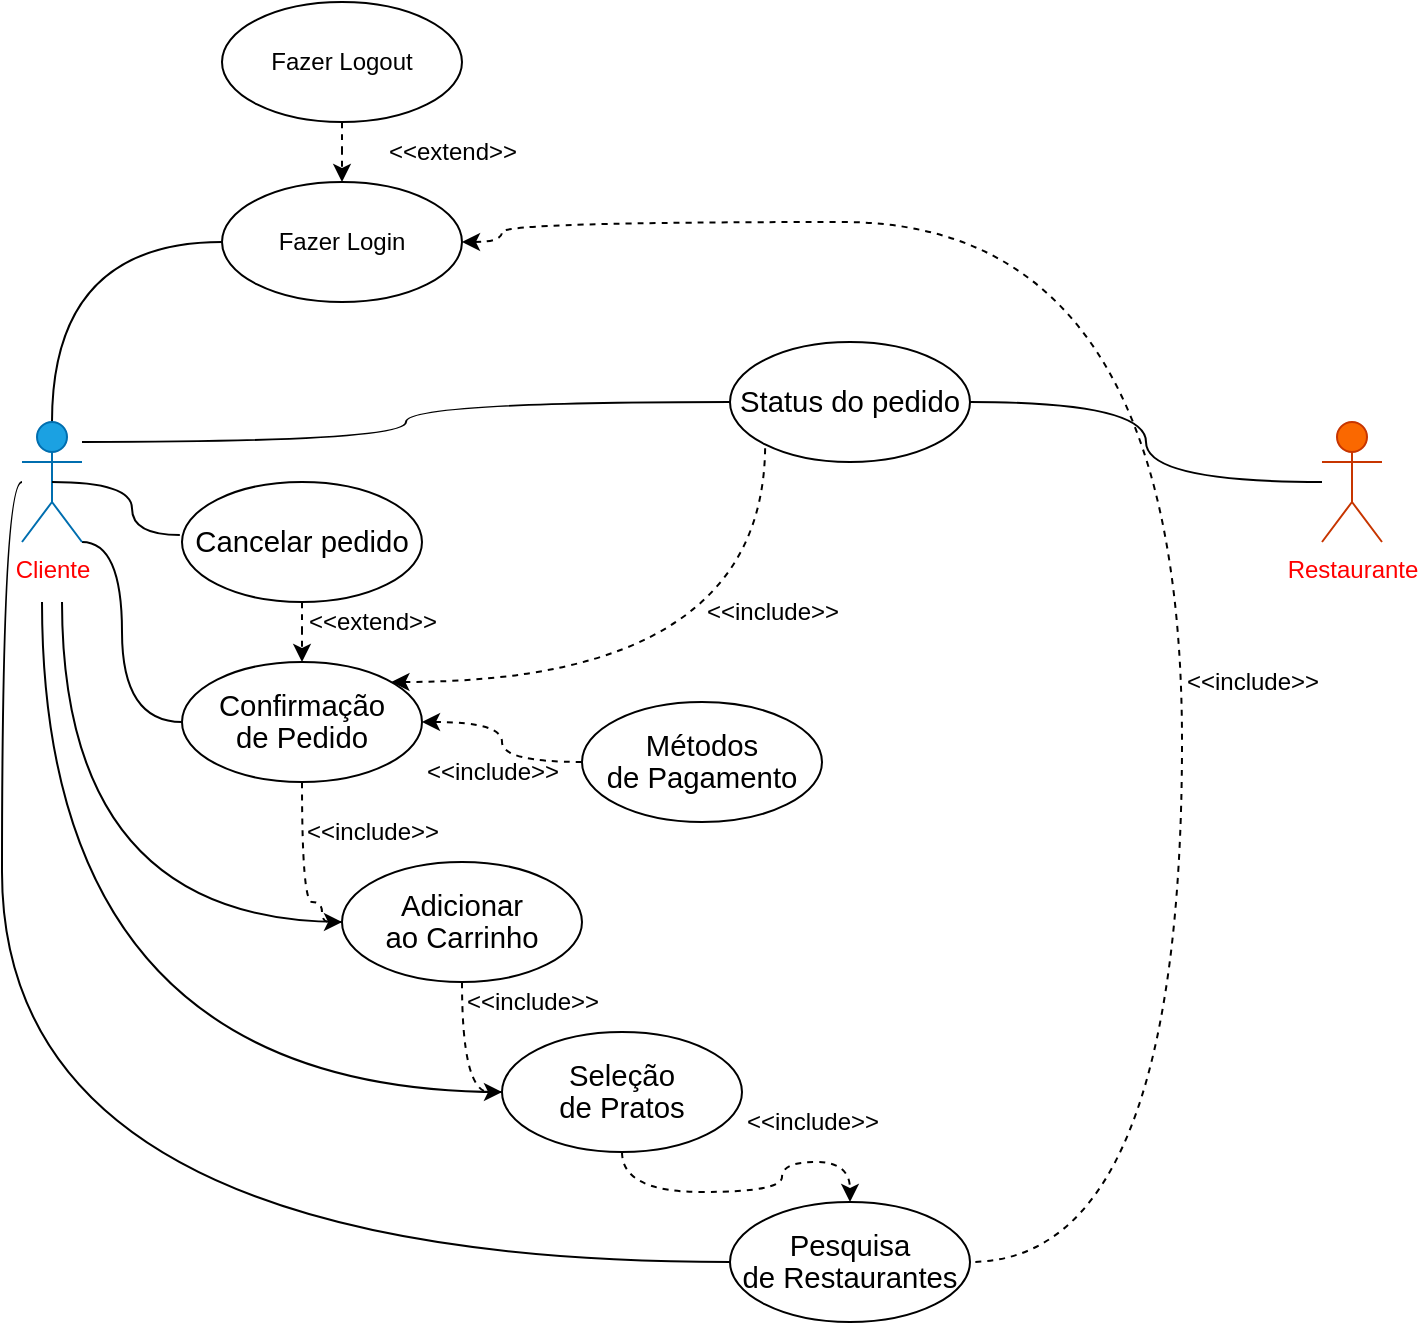 <mxfile version="24.7.7">
  <diagram name="Página-1" id="fPrrvBLSg816ISwX2nPJ">
    <mxGraphModel dx="1167" dy="580" grid="1" gridSize="10" guides="1" tooltips="1" connect="1" arrows="1" fold="1" page="1" pageScale="1" pageWidth="827" pageHeight="1169" math="0" shadow="0">
      <root>
        <mxCell id="0" />
        <mxCell id="1" parent="0" />
        <mxCell id="TBgpf6xLXWiFVV_icRjM-26" style="edgeStyle=orthogonalEdgeStyle;rounded=0;orthogonalLoop=1;jettySize=auto;html=1;entryX=0;entryY=0.5;entryDx=0;entryDy=0;curved=1;endArrow=none;endFill=0;" edge="1" parent="1" source="TBgpf6xLXWiFVV_icRjM-2" target="TBgpf6xLXWiFVV_icRjM-13">
          <mxGeometry relative="1" as="geometry">
            <Array as="points">
              <mxPoint x="170" y="280" />
              <mxPoint x="170" y="370" />
            </Array>
          </mxGeometry>
        </mxCell>
        <mxCell id="TBgpf6xLXWiFVV_icRjM-29" style="edgeStyle=orthogonalEdgeStyle;rounded=0;orthogonalLoop=1;jettySize=auto;html=1;entryX=0;entryY=0.5;entryDx=0;entryDy=0;curved=1;endArrow=none;endFill=0;" edge="1" parent="1" target="TBgpf6xLXWiFVV_icRjM-11">
          <mxGeometry relative="1" as="geometry">
            <mxPoint x="140" y="310" as="sourcePoint" />
            <Array as="points">
              <mxPoint x="140" y="470" />
            </Array>
          </mxGeometry>
        </mxCell>
        <mxCell id="TBgpf6xLXWiFVV_icRjM-30" style="edgeStyle=orthogonalEdgeStyle;rounded=0;orthogonalLoop=1;jettySize=auto;html=1;entryX=0;entryY=0.5;entryDx=0;entryDy=0;curved=1;endArrow=none;endFill=0;" edge="1" parent="1" target="TBgpf6xLXWiFVV_icRjM-10">
          <mxGeometry relative="1" as="geometry">
            <mxPoint x="130" y="310" as="sourcePoint" />
            <Array as="points">
              <mxPoint x="130" y="555" />
            </Array>
          </mxGeometry>
        </mxCell>
        <mxCell id="TBgpf6xLXWiFVV_icRjM-31" style="edgeStyle=orthogonalEdgeStyle;rounded=0;orthogonalLoop=1;jettySize=auto;html=1;entryX=0;entryY=0.5;entryDx=0;entryDy=0;curved=1;endArrow=none;endFill=0;" edge="1" parent="1" source="TBgpf6xLXWiFVV_icRjM-2" target="TBgpf6xLXWiFVV_icRjM-9">
          <mxGeometry relative="1" as="geometry">
            <Array as="points">
              <mxPoint x="110" y="250" />
              <mxPoint x="110" y="640" />
            </Array>
          </mxGeometry>
        </mxCell>
        <mxCell id="TBgpf6xLXWiFVV_icRjM-32" style="edgeStyle=orthogonalEdgeStyle;rounded=0;orthogonalLoop=1;jettySize=auto;html=1;entryX=0;entryY=0.5;entryDx=0;entryDy=0;curved=1;endArrow=none;endFill=0;" edge="1" parent="1" source="TBgpf6xLXWiFVV_icRjM-2" target="TBgpf6xLXWiFVV_icRjM-6">
          <mxGeometry relative="1" as="geometry">
            <Array as="points">
              <mxPoint x="135" y="130" />
            </Array>
          </mxGeometry>
        </mxCell>
        <mxCell id="TBgpf6xLXWiFVV_icRjM-33" style="edgeStyle=orthogonalEdgeStyle;rounded=0;orthogonalLoop=1;jettySize=auto;html=1;entryX=0;entryY=0.5;entryDx=0;entryDy=0;curved=1;endArrow=none;endFill=0;" edge="1" parent="1" source="TBgpf6xLXWiFVV_icRjM-2" target="TBgpf6xLXWiFVV_icRjM-14">
          <mxGeometry relative="1" as="geometry">
            <Array as="points">
              <mxPoint x="312" y="230" />
              <mxPoint x="312" y="210" />
            </Array>
          </mxGeometry>
        </mxCell>
        <mxCell id="TBgpf6xLXWiFVV_icRjM-2" value="&lt;font color=&quot;#ff0000&quot;&gt;Cliente&lt;/font&gt;" style="shape=umlActor;verticalLabelPosition=bottom;verticalAlign=top;html=1;fillColor=#1ba1e2;fontColor=#ffffff;strokeColor=#006EAF;" vertex="1" parent="1">
          <mxGeometry x="120" y="220" width="30" height="60" as="geometry" />
        </mxCell>
        <mxCell id="TBgpf6xLXWiFVV_icRjM-3" value="&lt;font color=&quot;#ff0000&quot;&gt;Restaurante&lt;/font&gt;" style="shape=umlActor;verticalLabelPosition=bottom;verticalAlign=top;html=1;fillColor=#fa6800;fontColor=#000000;strokeColor=#C73500;" vertex="1" parent="1">
          <mxGeometry x="770" y="220" width="30" height="60" as="geometry" />
        </mxCell>
        <mxCell id="TBgpf6xLXWiFVV_icRjM-6" value="Fazer Login" style="ellipse;whiteSpace=wrap;html=1;" vertex="1" parent="1">
          <mxGeometry x="220" y="100" width="120" height="60" as="geometry" />
        </mxCell>
        <mxCell id="TBgpf6xLXWiFVV_icRjM-19" style="edgeStyle=orthogonalEdgeStyle;rounded=0;orthogonalLoop=1;jettySize=auto;html=1;entryX=1;entryY=0.5;entryDx=0;entryDy=0;dashed=1;endArrow=none;endFill=0;curved=1;exitX=1;exitY=0.5;exitDx=0;exitDy=0;startArrow=classic;startFill=1;" edge="1" parent="1" source="TBgpf6xLXWiFVV_icRjM-6" target="TBgpf6xLXWiFVV_icRjM-9">
          <mxGeometry relative="1" as="geometry">
            <Array as="points">
              <mxPoint x="360" y="130" />
              <mxPoint x="360" y="120" />
              <mxPoint x="700" y="120" />
              <mxPoint x="700" y="640" />
            </Array>
          </mxGeometry>
        </mxCell>
        <mxCell id="TBgpf6xLXWiFVV_icRjM-24" style="edgeStyle=orthogonalEdgeStyle;rounded=0;orthogonalLoop=1;jettySize=auto;html=1;entryX=0.5;entryY=0;entryDx=0;entryDy=0;curved=1;dashed=1;endArrow=classic;endFill=1;" edge="1" parent="1" source="TBgpf6xLXWiFVV_icRjM-8" target="TBgpf6xLXWiFVV_icRjM-6">
          <mxGeometry relative="1" as="geometry" />
        </mxCell>
        <mxCell id="TBgpf6xLXWiFVV_icRjM-8" value="Fazer Logout" style="ellipse;whiteSpace=wrap;html=1;" vertex="1" parent="1">
          <mxGeometry x="220" y="10" width="120" height="60" as="geometry" />
        </mxCell>
        <mxCell id="TBgpf6xLXWiFVV_icRjM-9" value="&lt;span style=&quot;font-size:11.0pt;line-height:107%;&lt;br/&gt;font-family:&amp;quot;Calibri&amp;quot;,sans-serif;mso-ascii-theme-font:minor-latin;mso-fareast-font-family:&lt;br/&gt;Calibri;mso-fareast-theme-font:minor-latin;mso-hansi-theme-font:minor-latin;&lt;br/&gt;mso-bidi-font-family:&amp;quot;Times New Roman&amp;quot;;mso-bidi-theme-font:minor-bidi;&lt;br/&gt;mso-ansi-language:PT-BR;mso-fareast-language:EN-US;mso-bidi-language:AR-SA&quot;&gt;Pesquisa&lt;br/&gt;de Restaurantes&lt;/span&gt;" style="ellipse;whiteSpace=wrap;html=1;" vertex="1" parent="1">
          <mxGeometry x="474" y="610" width="120" height="60" as="geometry" />
        </mxCell>
        <mxCell id="TBgpf6xLXWiFVV_icRjM-20" style="edgeStyle=orthogonalEdgeStyle;rounded=0;orthogonalLoop=1;jettySize=auto;html=1;entryX=0.5;entryY=0;entryDx=0;entryDy=0;curved=1;dashed=1;endArrow=classic;endFill=1;" edge="1" parent="1" source="TBgpf6xLXWiFVV_icRjM-10" target="TBgpf6xLXWiFVV_icRjM-9">
          <mxGeometry relative="1" as="geometry" />
        </mxCell>
        <mxCell id="TBgpf6xLXWiFVV_icRjM-10" value="&lt;span style=&quot;font-size:11.0pt;line-height:107%;&lt;br/&gt;font-family:&amp;quot;Calibri&amp;quot;,sans-serif;mso-ascii-theme-font:minor-latin;mso-fareast-font-family:&lt;br/&gt;Calibri;mso-fareast-theme-font:minor-latin;mso-hansi-theme-font:minor-latin;&lt;br/&gt;mso-bidi-font-family:&amp;quot;Times New Roman&amp;quot;;mso-bidi-theme-font:minor-bidi;&lt;br/&gt;mso-ansi-language:PT-BR;mso-fareast-language:EN-US;mso-bidi-language:AR-SA&quot;&gt;Seleção&lt;br/&gt;de Pratos&lt;/span&gt;" style="ellipse;whiteSpace=wrap;html=1;" vertex="1" parent="1">
          <mxGeometry x="360" y="525" width="120" height="60" as="geometry" />
        </mxCell>
        <mxCell id="TBgpf6xLXWiFVV_icRjM-21" style="edgeStyle=orthogonalEdgeStyle;rounded=0;orthogonalLoop=1;jettySize=auto;html=1;entryX=0;entryY=0.5;entryDx=0;entryDy=0;curved=1;dashed=1;endArrow=classic;endFill=1;" edge="1" parent="1" source="TBgpf6xLXWiFVV_icRjM-11" target="TBgpf6xLXWiFVV_icRjM-10">
          <mxGeometry relative="1" as="geometry" />
        </mxCell>
        <mxCell id="TBgpf6xLXWiFVV_icRjM-11" value="&lt;span style=&quot;font-size:11.0pt;line-height:107%;&lt;br/&gt;font-family:&amp;quot;Calibri&amp;quot;,sans-serif;mso-ascii-theme-font:minor-latin;mso-fareast-font-family:&lt;br/&gt;Calibri;mso-fareast-theme-font:minor-latin;mso-hansi-theme-font:minor-latin;&lt;br/&gt;mso-bidi-font-family:&amp;quot;Times New Roman&amp;quot;;mso-bidi-theme-font:minor-bidi;&lt;br/&gt;mso-ansi-language:PT-BR;mso-fareast-language:EN-US;mso-bidi-language:AR-SA&quot;&gt;Adicionar&lt;br/&gt;ao Carrinho&lt;/span&gt;" style="ellipse;whiteSpace=wrap;html=1;" vertex="1" parent="1">
          <mxGeometry x="280" y="440" width="120" height="60" as="geometry" />
        </mxCell>
        <mxCell id="TBgpf6xLXWiFVV_icRjM-35" style="edgeStyle=orthogonalEdgeStyle;rounded=0;orthogonalLoop=1;jettySize=auto;html=1;entryX=1;entryY=0.5;entryDx=0;entryDy=0;curved=1;dashed=1;endArrow=classic;endFill=1;startArrow=none;startFill=0;" edge="1" parent="1" source="TBgpf6xLXWiFVV_icRjM-12" target="TBgpf6xLXWiFVV_icRjM-13">
          <mxGeometry relative="1" as="geometry" />
        </mxCell>
        <mxCell id="TBgpf6xLXWiFVV_icRjM-12" value="&lt;span style=&quot;font-size:11.0pt;line-height:107%;&lt;br/&gt;font-family:&amp;quot;Calibri&amp;quot;,sans-serif;mso-ascii-theme-font:minor-latin;mso-fareast-font-family:&lt;br/&gt;Calibri;mso-fareast-theme-font:minor-latin;mso-hansi-theme-font:minor-latin;&lt;br/&gt;mso-bidi-font-family:&amp;quot;Times New Roman&amp;quot;;mso-bidi-theme-font:minor-bidi;&lt;br/&gt;mso-ansi-language:PT-BR;mso-fareast-language:EN-US;mso-bidi-language:AR-SA&quot;&gt;Métodos&lt;br/&gt;de Pagamento&lt;/span&gt;" style="ellipse;whiteSpace=wrap;html=1;" vertex="1" parent="1">
          <mxGeometry x="400" y="360" width="120" height="60" as="geometry" />
        </mxCell>
        <mxCell id="TBgpf6xLXWiFVV_icRjM-22" style="edgeStyle=orthogonalEdgeStyle;rounded=0;orthogonalLoop=1;jettySize=auto;html=1;entryX=0;entryY=0.5;entryDx=0;entryDy=0;curved=1;endArrow=classic;endFill=1;dashed=1;" edge="1" parent="1" source="TBgpf6xLXWiFVV_icRjM-13" target="TBgpf6xLXWiFVV_icRjM-11">
          <mxGeometry relative="1" as="geometry">
            <Array as="points">
              <mxPoint x="260" y="460" />
              <mxPoint x="270" y="460" />
              <mxPoint x="270" y="470" />
            </Array>
          </mxGeometry>
        </mxCell>
        <mxCell id="TBgpf6xLXWiFVV_icRjM-38" style="edgeStyle=orthogonalEdgeStyle;rounded=0;orthogonalLoop=1;jettySize=auto;html=1;entryX=0;entryY=1;entryDx=0;entryDy=0;curved=1;dashed=1;endArrow=none;endFill=0;startArrow=classic;startFill=1;" edge="1" parent="1" source="TBgpf6xLXWiFVV_icRjM-13" target="TBgpf6xLXWiFVV_icRjM-14">
          <mxGeometry relative="1" as="geometry">
            <Array as="points">
              <mxPoint x="492" y="350" />
            </Array>
          </mxGeometry>
        </mxCell>
        <mxCell id="TBgpf6xLXWiFVV_icRjM-13" value="&lt;span style=&quot;font-size:11.0pt;line-height:107%;&lt;br/&gt;font-family:&amp;quot;Calibri&amp;quot;,sans-serif;mso-ascii-theme-font:minor-latin;mso-fareast-font-family:&lt;br/&gt;Calibri;mso-fareast-theme-font:minor-latin;mso-hansi-theme-font:minor-latin;&lt;br/&gt;mso-bidi-font-family:&amp;quot;Times New Roman&amp;quot;;mso-bidi-theme-font:minor-bidi;&lt;br/&gt;mso-ansi-language:PT-BR;mso-fareast-language:EN-US;mso-bidi-language:AR-SA&quot;&gt;Confirmação&lt;br/&gt;de Pedido&lt;/span&gt;" style="ellipse;whiteSpace=wrap;html=1;" vertex="1" parent="1">
          <mxGeometry x="200" y="340" width="120" height="60" as="geometry" />
        </mxCell>
        <mxCell id="TBgpf6xLXWiFVV_icRjM-34" style="edgeStyle=orthogonalEdgeStyle;rounded=0;orthogonalLoop=1;jettySize=auto;html=1;curved=1;endArrow=none;endFill=0;" edge="1" parent="1" source="TBgpf6xLXWiFVV_icRjM-14" target="TBgpf6xLXWiFVV_icRjM-3">
          <mxGeometry relative="1" as="geometry" />
        </mxCell>
        <mxCell id="TBgpf6xLXWiFVV_icRjM-14" value="&lt;span style=&quot;font-size: 14.667px;&quot;&gt;Status do pedido&lt;/span&gt;" style="ellipse;whiteSpace=wrap;html=1;" vertex="1" parent="1">
          <mxGeometry x="474" y="180" width="120" height="60" as="geometry" />
        </mxCell>
        <mxCell id="TBgpf6xLXWiFVV_icRjM-23" style="edgeStyle=orthogonalEdgeStyle;rounded=0;orthogonalLoop=1;jettySize=auto;html=1;entryX=0.5;entryY=0;entryDx=0;entryDy=0;curved=1;dashed=1;endArrow=classic;endFill=1;startArrow=none;startFill=0;" edge="1" parent="1" source="TBgpf6xLXWiFVV_icRjM-17" target="TBgpf6xLXWiFVV_icRjM-13">
          <mxGeometry relative="1" as="geometry" />
        </mxCell>
        <mxCell id="TBgpf6xLXWiFVV_icRjM-17" value="&lt;span style=&quot;font-size: 14.667px;&quot;&gt;Cancelar pedido&lt;/span&gt;" style="ellipse;whiteSpace=wrap;html=1;" vertex="1" parent="1">
          <mxGeometry x="200" y="250" width="120" height="60" as="geometry" />
        </mxCell>
        <mxCell id="TBgpf6xLXWiFVV_icRjM-28" style="edgeStyle=orthogonalEdgeStyle;rounded=0;orthogonalLoop=1;jettySize=auto;html=1;exitX=0.5;exitY=0.5;exitDx=0;exitDy=0;exitPerimeter=0;entryX=-0.009;entryY=0.442;entryDx=0;entryDy=0;entryPerimeter=0;curved=1;endArrow=none;endFill=0;" edge="1" parent="1" source="TBgpf6xLXWiFVV_icRjM-2" target="TBgpf6xLXWiFVV_icRjM-17">
          <mxGeometry relative="1" as="geometry" />
        </mxCell>
        <mxCell id="TBgpf6xLXWiFVV_icRjM-36" value="&amp;lt;&amp;lt;extend&amp;gt;&amp;gt;" style="text;html=1;align=center;verticalAlign=middle;resizable=0;points=[];autosize=1;strokeColor=none;fillColor=none;" vertex="1" parent="1">
          <mxGeometry x="290" y="70" width="90" height="30" as="geometry" />
        </mxCell>
        <mxCell id="TBgpf6xLXWiFVV_icRjM-37" value="&amp;lt;&amp;lt;extend&amp;gt;&amp;gt;" style="text;html=1;align=center;verticalAlign=middle;resizable=0;points=[];autosize=1;strokeColor=none;fillColor=none;" vertex="1" parent="1">
          <mxGeometry x="250" y="305" width="90" height="30" as="geometry" />
        </mxCell>
        <mxCell id="TBgpf6xLXWiFVV_icRjM-39" value="&amp;lt;&amp;lt;include&amp;gt;&amp;gt;" style="text;html=1;align=center;verticalAlign=middle;resizable=0;points=[];autosize=1;strokeColor=none;fillColor=none;" vertex="1" parent="1">
          <mxGeometry x="250" y="410" width="90" height="30" as="geometry" />
        </mxCell>
        <mxCell id="TBgpf6xLXWiFVV_icRjM-40" value="&amp;lt;&amp;lt;include&amp;gt;&amp;gt;" style="text;html=1;align=center;verticalAlign=middle;resizable=0;points=[];autosize=1;strokeColor=none;fillColor=none;" vertex="1" parent="1">
          <mxGeometry x="330" y="495" width="90" height="30" as="geometry" />
        </mxCell>
        <mxCell id="TBgpf6xLXWiFVV_icRjM-41" value="&amp;lt;&amp;lt;include&amp;gt;&amp;gt;" style="text;html=1;align=center;verticalAlign=middle;resizable=0;points=[];autosize=1;strokeColor=none;fillColor=none;" vertex="1" parent="1">
          <mxGeometry x="470" y="555" width="90" height="30" as="geometry" />
        </mxCell>
        <mxCell id="TBgpf6xLXWiFVV_icRjM-42" value="&amp;lt;&amp;lt;include&amp;gt;&amp;gt;" style="text;html=1;align=center;verticalAlign=middle;resizable=0;points=[];autosize=1;strokeColor=none;fillColor=none;" vertex="1" parent="1">
          <mxGeometry x="690" y="335" width="90" height="30" as="geometry" />
        </mxCell>
        <mxCell id="TBgpf6xLXWiFVV_icRjM-43" value="&amp;lt;&amp;lt;include&amp;gt;&amp;gt;" style="text;html=1;align=center;verticalAlign=middle;resizable=0;points=[];autosize=1;strokeColor=none;fillColor=none;" vertex="1" parent="1">
          <mxGeometry x="310" y="380" width="90" height="30" as="geometry" />
        </mxCell>
        <mxCell id="TBgpf6xLXWiFVV_icRjM-44" value="&amp;lt;&amp;lt;include&amp;gt;&amp;gt;" style="text;html=1;align=center;verticalAlign=middle;resizable=0;points=[];autosize=1;strokeColor=none;fillColor=none;" vertex="1" parent="1">
          <mxGeometry x="450" y="300" width="90" height="30" as="geometry" />
        </mxCell>
      </root>
    </mxGraphModel>
  </diagram>
</mxfile>
